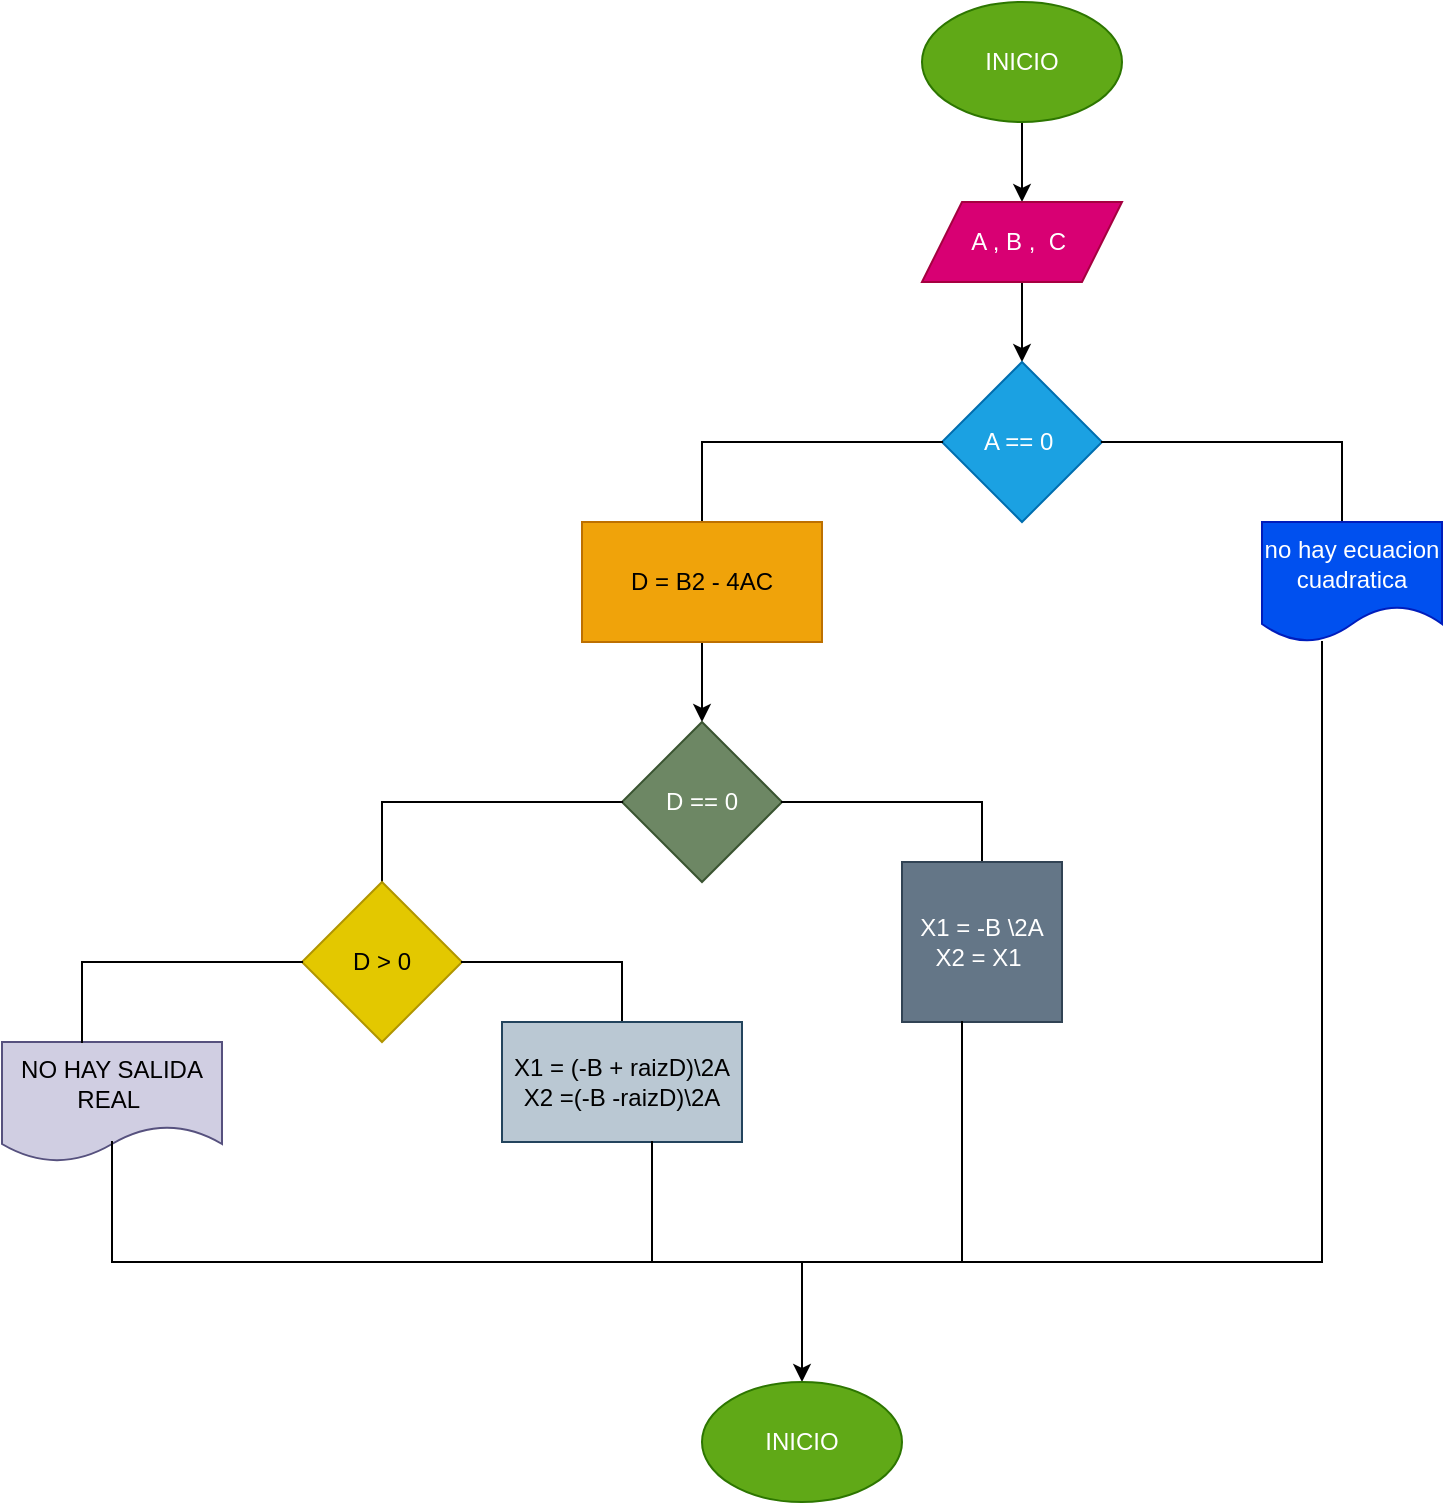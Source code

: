<mxfile>
    <diagram id="w36r_LGUgfCsIhBL6CTQ" name="Página-1">
        <mxGraphModel dx="219" dy="411" grid="1" gridSize="10" guides="1" tooltips="1" connect="1" arrows="1" fold="1" page="1" pageScale="1" pageWidth="827" pageHeight="1169" math="0" shadow="0">
            <root>
                <mxCell id="0"/>
                <mxCell id="1" parent="0"/>
                <mxCell id="2" value="" style="edgeStyle=none;html=1;" edge="1" parent="1" source="3" target="5">
                    <mxGeometry relative="1" as="geometry"/>
                </mxCell>
                <mxCell id="3" value="INICIO" style="ellipse;whiteSpace=wrap;html=1;fillColor=#60a917;fontColor=#ffffff;strokeColor=#2D7600;" vertex="1" parent="1">
                    <mxGeometry x="670" y="210" width="100" height="60" as="geometry"/>
                </mxCell>
                <mxCell id="4" value="" style="edgeStyle=none;html=1;" edge="1" parent="1" source="5" target="6">
                    <mxGeometry relative="1" as="geometry"/>
                </mxCell>
                <mxCell id="5" value="A , B ,&amp;nbsp; C&amp;nbsp;" style="shape=parallelogram;perimeter=parallelogramPerimeter;whiteSpace=wrap;html=1;fixedSize=1;fillColor=#d80073;fontColor=#ffffff;strokeColor=#A50040;" vertex="1" parent="1">
                    <mxGeometry x="670" y="310" width="100" height="40" as="geometry"/>
                </mxCell>
                <mxCell id="6" value="A == 0&amp;nbsp;" style="rhombus;whiteSpace=wrap;html=1;fillColor=#1ba1e2;fontColor=#ffffff;strokeColor=#006EAF;" vertex="1" parent="1">
                    <mxGeometry x="680" y="390" width="80" height="80" as="geometry"/>
                </mxCell>
                <mxCell id="7" value="" style="shape=partialRectangle;whiteSpace=wrap;html=1;bottom=0;right=0;fillColor=none;direction=south;" vertex="1" parent="1">
                    <mxGeometry x="760" y="430" width="120" height="40" as="geometry"/>
                </mxCell>
                <mxCell id="8" value="no hay ecuacion cuadratica" style="shape=document;whiteSpace=wrap;html=1;boundedLbl=1;fillColor=#0050ef;fontColor=#ffffff;strokeColor=#001DBC;" vertex="1" parent="1">
                    <mxGeometry x="840" y="470" width="90" height="60" as="geometry"/>
                </mxCell>
                <mxCell id="9" value="" style="shape=partialRectangle;whiteSpace=wrap;html=1;bottom=0;right=0;fillColor=none;" vertex="1" parent="1">
                    <mxGeometry x="560" y="430" width="120" height="40" as="geometry"/>
                </mxCell>
                <mxCell id="10" value="" style="edgeStyle=none;html=1;" edge="1" parent="1" source="11" target="12">
                    <mxGeometry relative="1" as="geometry"/>
                </mxCell>
                <mxCell id="11" value="D = B2 - 4AC" style="rounded=0;whiteSpace=wrap;html=1;fillColor=#f0a30a;fontColor=#000000;strokeColor=#BD7000;" vertex="1" parent="1">
                    <mxGeometry x="500" y="470" width="120" height="60" as="geometry"/>
                </mxCell>
                <mxCell id="12" value="D == 0" style="rhombus;whiteSpace=wrap;html=1;fillColor=#6d8764;fontColor=#ffffff;strokeColor=#3A5431;" vertex="1" parent="1">
                    <mxGeometry x="520" y="570" width="80" height="80" as="geometry"/>
                </mxCell>
                <mxCell id="13" value="" style="shape=partialRectangle;whiteSpace=wrap;html=1;bottom=0;right=0;fillColor=none;direction=south;" vertex="1" parent="1">
                    <mxGeometry x="600" y="610" width="100" height="30" as="geometry"/>
                </mxCell>
                <mxCell id="14" value="X1 = -B \2A&lt;br&gt;X2 = X1&amp;nbsp;" style="whiteSpace=wrap;html=1;aspect=fixed;fillColor=#647687;fontColor=#ffffff;strokeColor=#314354;" vertex="1" parent="1">
                    <mxGeometry x="660" y="640" width="80" height="80" as="geometry"/>
                </mxCell>
                <mxCell id="15" value="" style="shape=partialRectangle;whiteSpace=wrap;html=1;bottom=0;right=0;fillColor=none;" vertex="1" parent="1">
                    <mxGeometry x="400" y="610" width="120" height="40" as="geometry"/>
                </mxCell>
                <mxCell id="16" value="D &amp;gt; 0" style="rhombus;whiteSpace=wrap;html=1;fillColor=#e3c800;fontColor=#000000;strokeColor=#B09500;" vertex="1" parent="1">
                    <mxGeometry x="360" y="650" width="80" height="80" as="geometry"/>
                </mxCell>
                <mxCell id="17" value="" style="shape=partialRectangle;whiteSpace=wrap;html=1;bottom=0;right=0;fillColor=none;direction=south;" vertex="1" parent="1">
                    <mxGeometry x="440" y="690" width="80" height="30" as="geometry"/>
                </mxCell>
                <mxCell id="18" value="X1 = (-B + raizD)\2A&lt;br&gt;X2 =(-B -raizD)\2A" style="rounded=0;whiteSpace=wrap;html=1;fillColor=#bac8d3;strokeColor=#23445d;" vertex="1" parent="1">
                    <mxGeometry x="460" y="720" width="120" height="60" as="geometry"/>
                </mxCell>
                <mxCell id="19" value="NO HAY SALIDA REAL&amp;nbsp;" style="shape=document;whiteSpace=wrap;html=1;boundedLbl=1;fillColor=#d0cee2;strokeColor=#56517e;" vertex="1" parent="1">
                    <mxGeometry x="210" y="730" width="110" height="60" as="geometry"/>
                </mxCell>
                <mxCell id="20" value="" style="shape=partialRectangle;whiteSpace=wrap;html=1;bottom=0;right=0;fillColor=none;" vertex="1" parent="1">
                    <mxGeometry x="250" y="690" width="110" height="40" as="geometry"/>
                </mxCell>
                <mxCell id="21" value="" style="shape=partialRectangle;whiteSpace=wrap;html=1;bottom=1;right=1;left=1;top=0;fillColor=none;routingCenterX=-0.5;" vertex="1" parent="1">
                    <mxGeometry x="265" y="780" width="270" height="60" as="geometry"/>
                </mxCell>
                <mxCell id="22" value="" style="edgeStyle=none;html=1;" edge="1" parent="1" source="23" target="25">
                    <mxGeometry relative="1" as="geometry"/>
                </mxCell>
                <mxCell id="23" value="" style="shape=partialRectangle;whiteSpace=wrap;html=1;bottom=0;right=0;fillColor=none;direction=west;" vertex="1" parent="1">
                    <mxGeometry x="530" y="720" width="160" height="120" as="geometry"/>
                </mxCell>
                <mxCell id="24" value="" style="shape=partialRectangle;whiteSpace=wrap;html=1;bottom=0;right=0;fillColor=none;direction=west;" vertex="1" parent="1">
                    <mxGeometry x="690" y="530" width="180" height="310" as="geometry"/>
                </mxCell>
                <mxCell id="25" value="INICIO" style="ellipse;whiteSpace=wrap;html=1;fillColor=#60a917;fontColor=#ffffff;strokeColor=#2D7600;" vertex="1" parent="1">
                    <mxGeometry x="560" y="900" width="100" height="60" as="geometry"/>
                </mxCell>
            </root>
        </mxGraphModel>
    </diagram>
</mxfile>